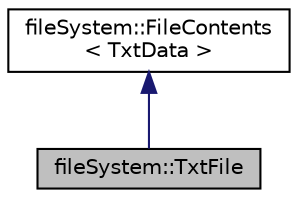 digraph "fileSystem::TxtFile"
{
 // LATEX_PDF_SIZE
  edge [fontname="Helvetica",fontsize="10",labelfontname="Helvetica",labelfontsize="10"];
  node [fontname="Helvetica",fontsize="10",shape=record];
  Node1 [label="fileSystem::TxtFile",height=0.2,width=0.4,color="black", fillcolor="grey75", style="filled", fontcolor="black",tooltip=" "];
  Node2 -> Node1 [dir="back",color="midnightblue",fontsize="10",style="solid"];
  Node2 [label="fileSystem::FileContents\l\< TxtData \>",height=0.2,width=0.4,color="black", fillcolor="white", style="filled",URL="$classfileSystem_1_1FileContents.html",tooltip=" "];
}
